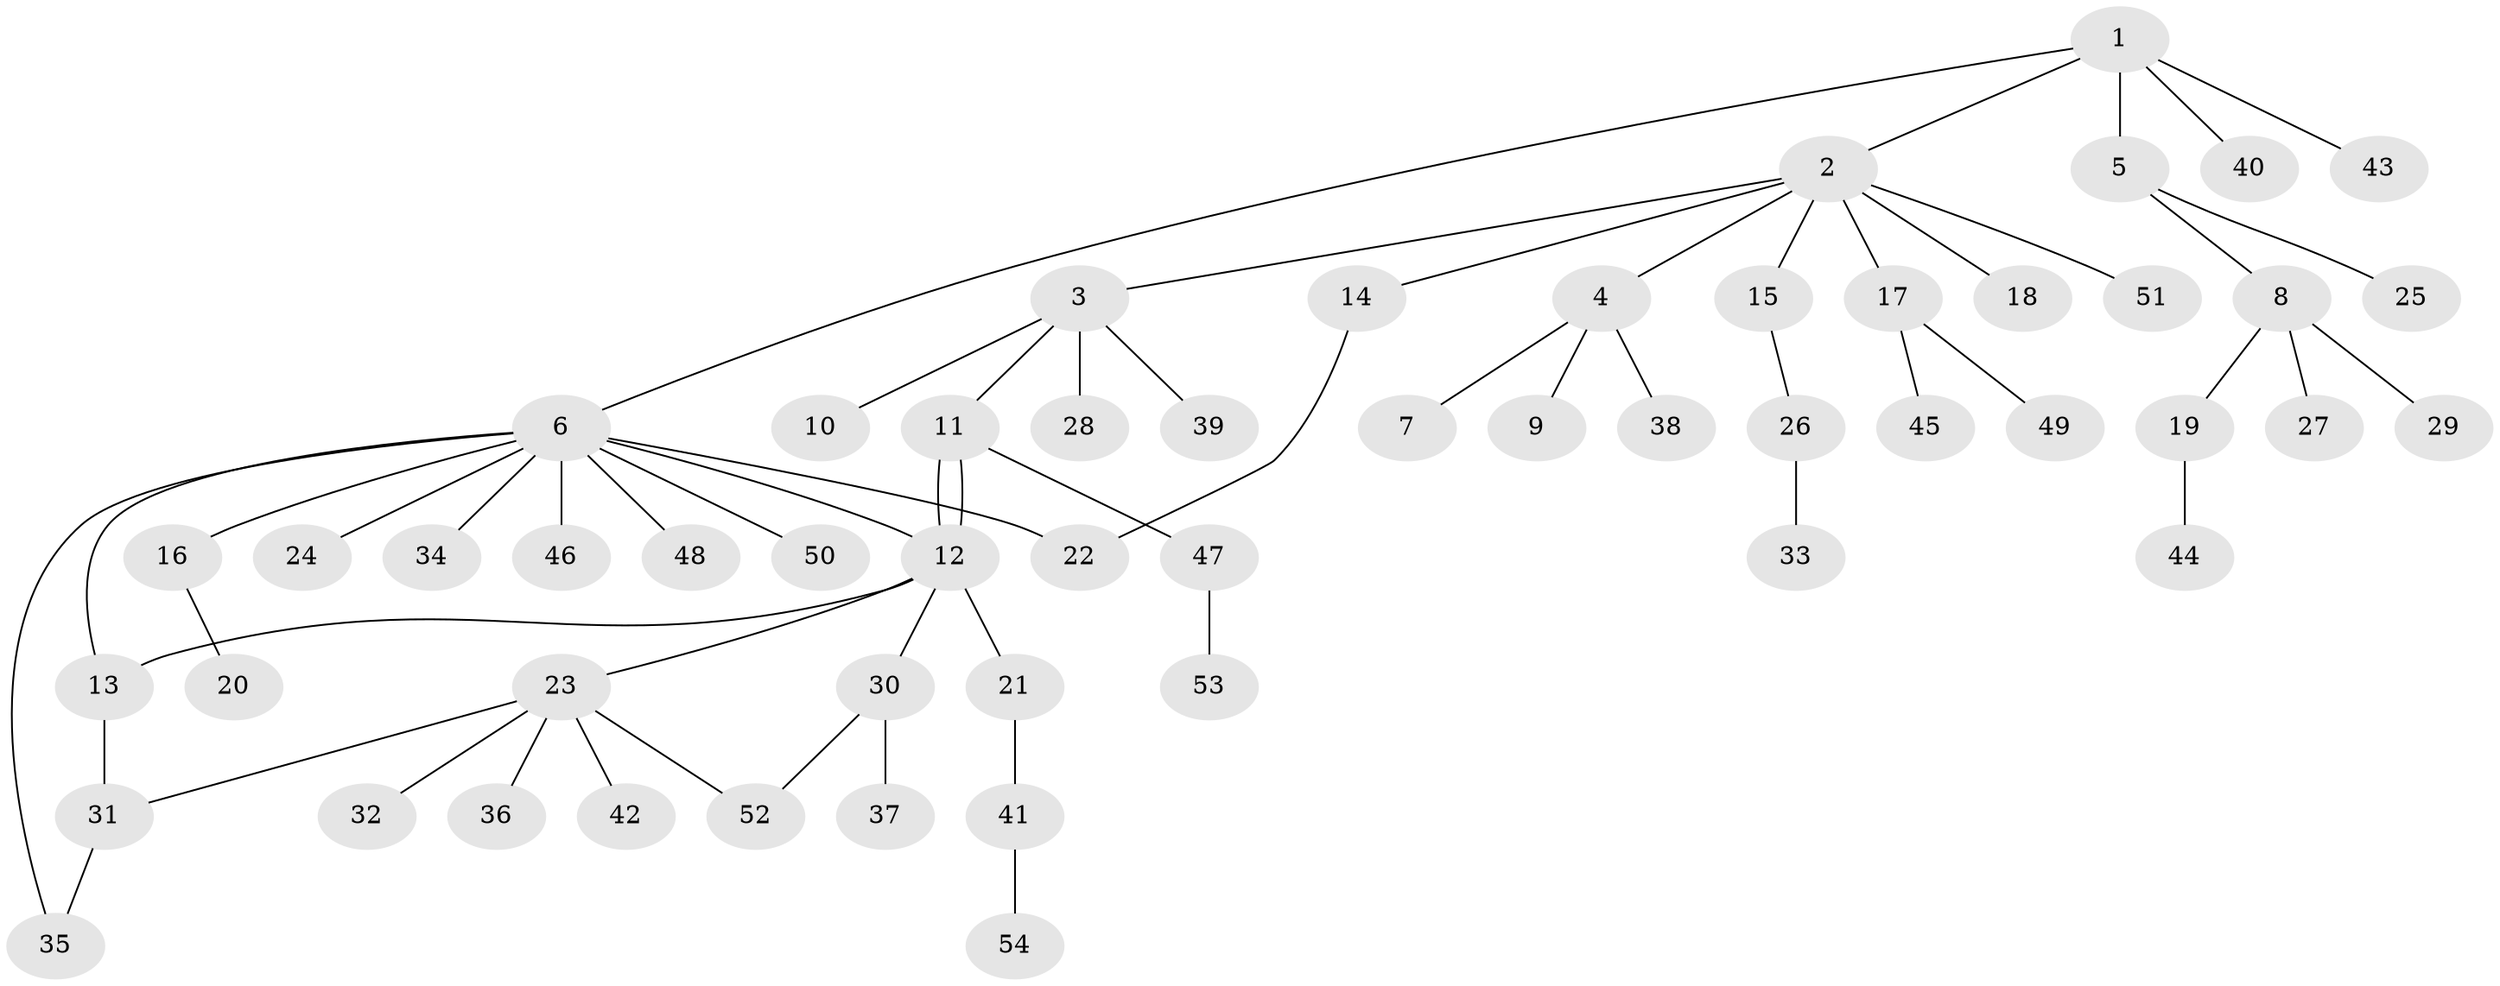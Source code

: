 // Generated by graph-tools (version 1.1) at 2025/11/02/27/25 16:11:12]
// undirected, 54 vertices, 60 edges
graph export_dot {
graph [start="1"]
  node [color=gray90,style=filled];
  1;
  2;
  3;
  4;
  5;
  6;
  7;
  8;
  9;
  10;
  11;
  12;
  13;
  14;
  15;
  16;
  17;
  18;
  19;
  20;
  21;
  22;
  23;
  24;
  25;
  26;
  27;
  28;
  29;
  30;
  31;
  32;
  33;
  34;
  35;
  36;
  37;
  38;
  39;
  40;
  41;
  42;
  43;
  44;
  45;
  46;
  47;
  48;
  49;
  50;
  51;
  52;
  53;
  54;
  1 -- 2;
  1 -- 5;
  1 -- 6;
  1 -- 40;
  1 -- 43;
  2 -- 3;
  2 -- 4;
  2 -- 14;
  2 -- 15;
  2 -- 17;
  2 -- 18;
  2 -- 51;
  3 -- 10;
  3 -- 11;
  3 -- 28;
  3 -- 39;
  4 -- 7;
  4 -- 9;
  4 -- 38;
  5 -- 8;
  5 -- 25;
  6 -- 12;
  6 -- 13;
  6 -- 16;
  6 -- 22;
  6 -- 24;
  6 -- 34;
  6 -- 35;
  6 -- 46;
  6 -- 48;
  6 -- 50;
  8 -- 19;
  8 -- 27;
  8 -- 29;
  11 -- 12;
  11 -- 12;
  11 -- 47;
  12 -- 13;
  12 -- 21;
  12 -- 23;
  12 -- 30;
  13 -- 31;
  14 -- 22;
  15 -- 26;
  16 -- 20;
  17 -- 45;
  17 -- 49;
  19 -- 44;
  21 -- 41;
  23 -- 31;
  23 -- 32;
  23 -- 36;
  23 -- 42;
  23 -- 52;
  26 -- 33;
  30 -- 37;
  30 -- 52;
  31 -- 35;
  41 -- 54;
  47 -- 53;
}

